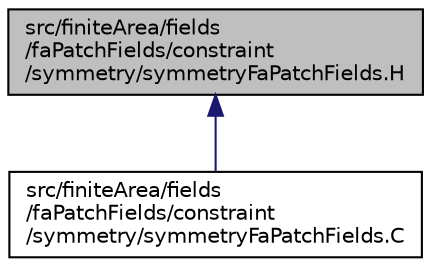 digraph "src/finiteArea/fields/faPatchFields/constraint/symmetry/symmetryFaPatchFields.H"
{
  bgcolor="transparent";
  edge [fontname="Helvetica",fontsize="10",labelfontname="Helvetica",labelfontsize="10"];
  node [fontname="Helvetica",fontsize="10",shape=record];
  Node1 [label="src/finiteArea/fields\l/faPatchFields/constraint\l/symmetry/symmetryFaPatchFields.H",height=0.2,width=0.4,color="black", fillcolor="grey75", style="filled" fontcolor="black"];
  Node1 -> Node2 [dir="back",color="midnightblue",fontsize="10",style="solid",fontname="Helvetica"];
  Node2 [label="src/finiteArea/fields\l/faPatchFields/constraint\l/symmetry/symmetryFaPatchFields.C",height=0.2,width=0.4,color="black",URL="$symmetryFaPatchFields_8C.html"];
}
